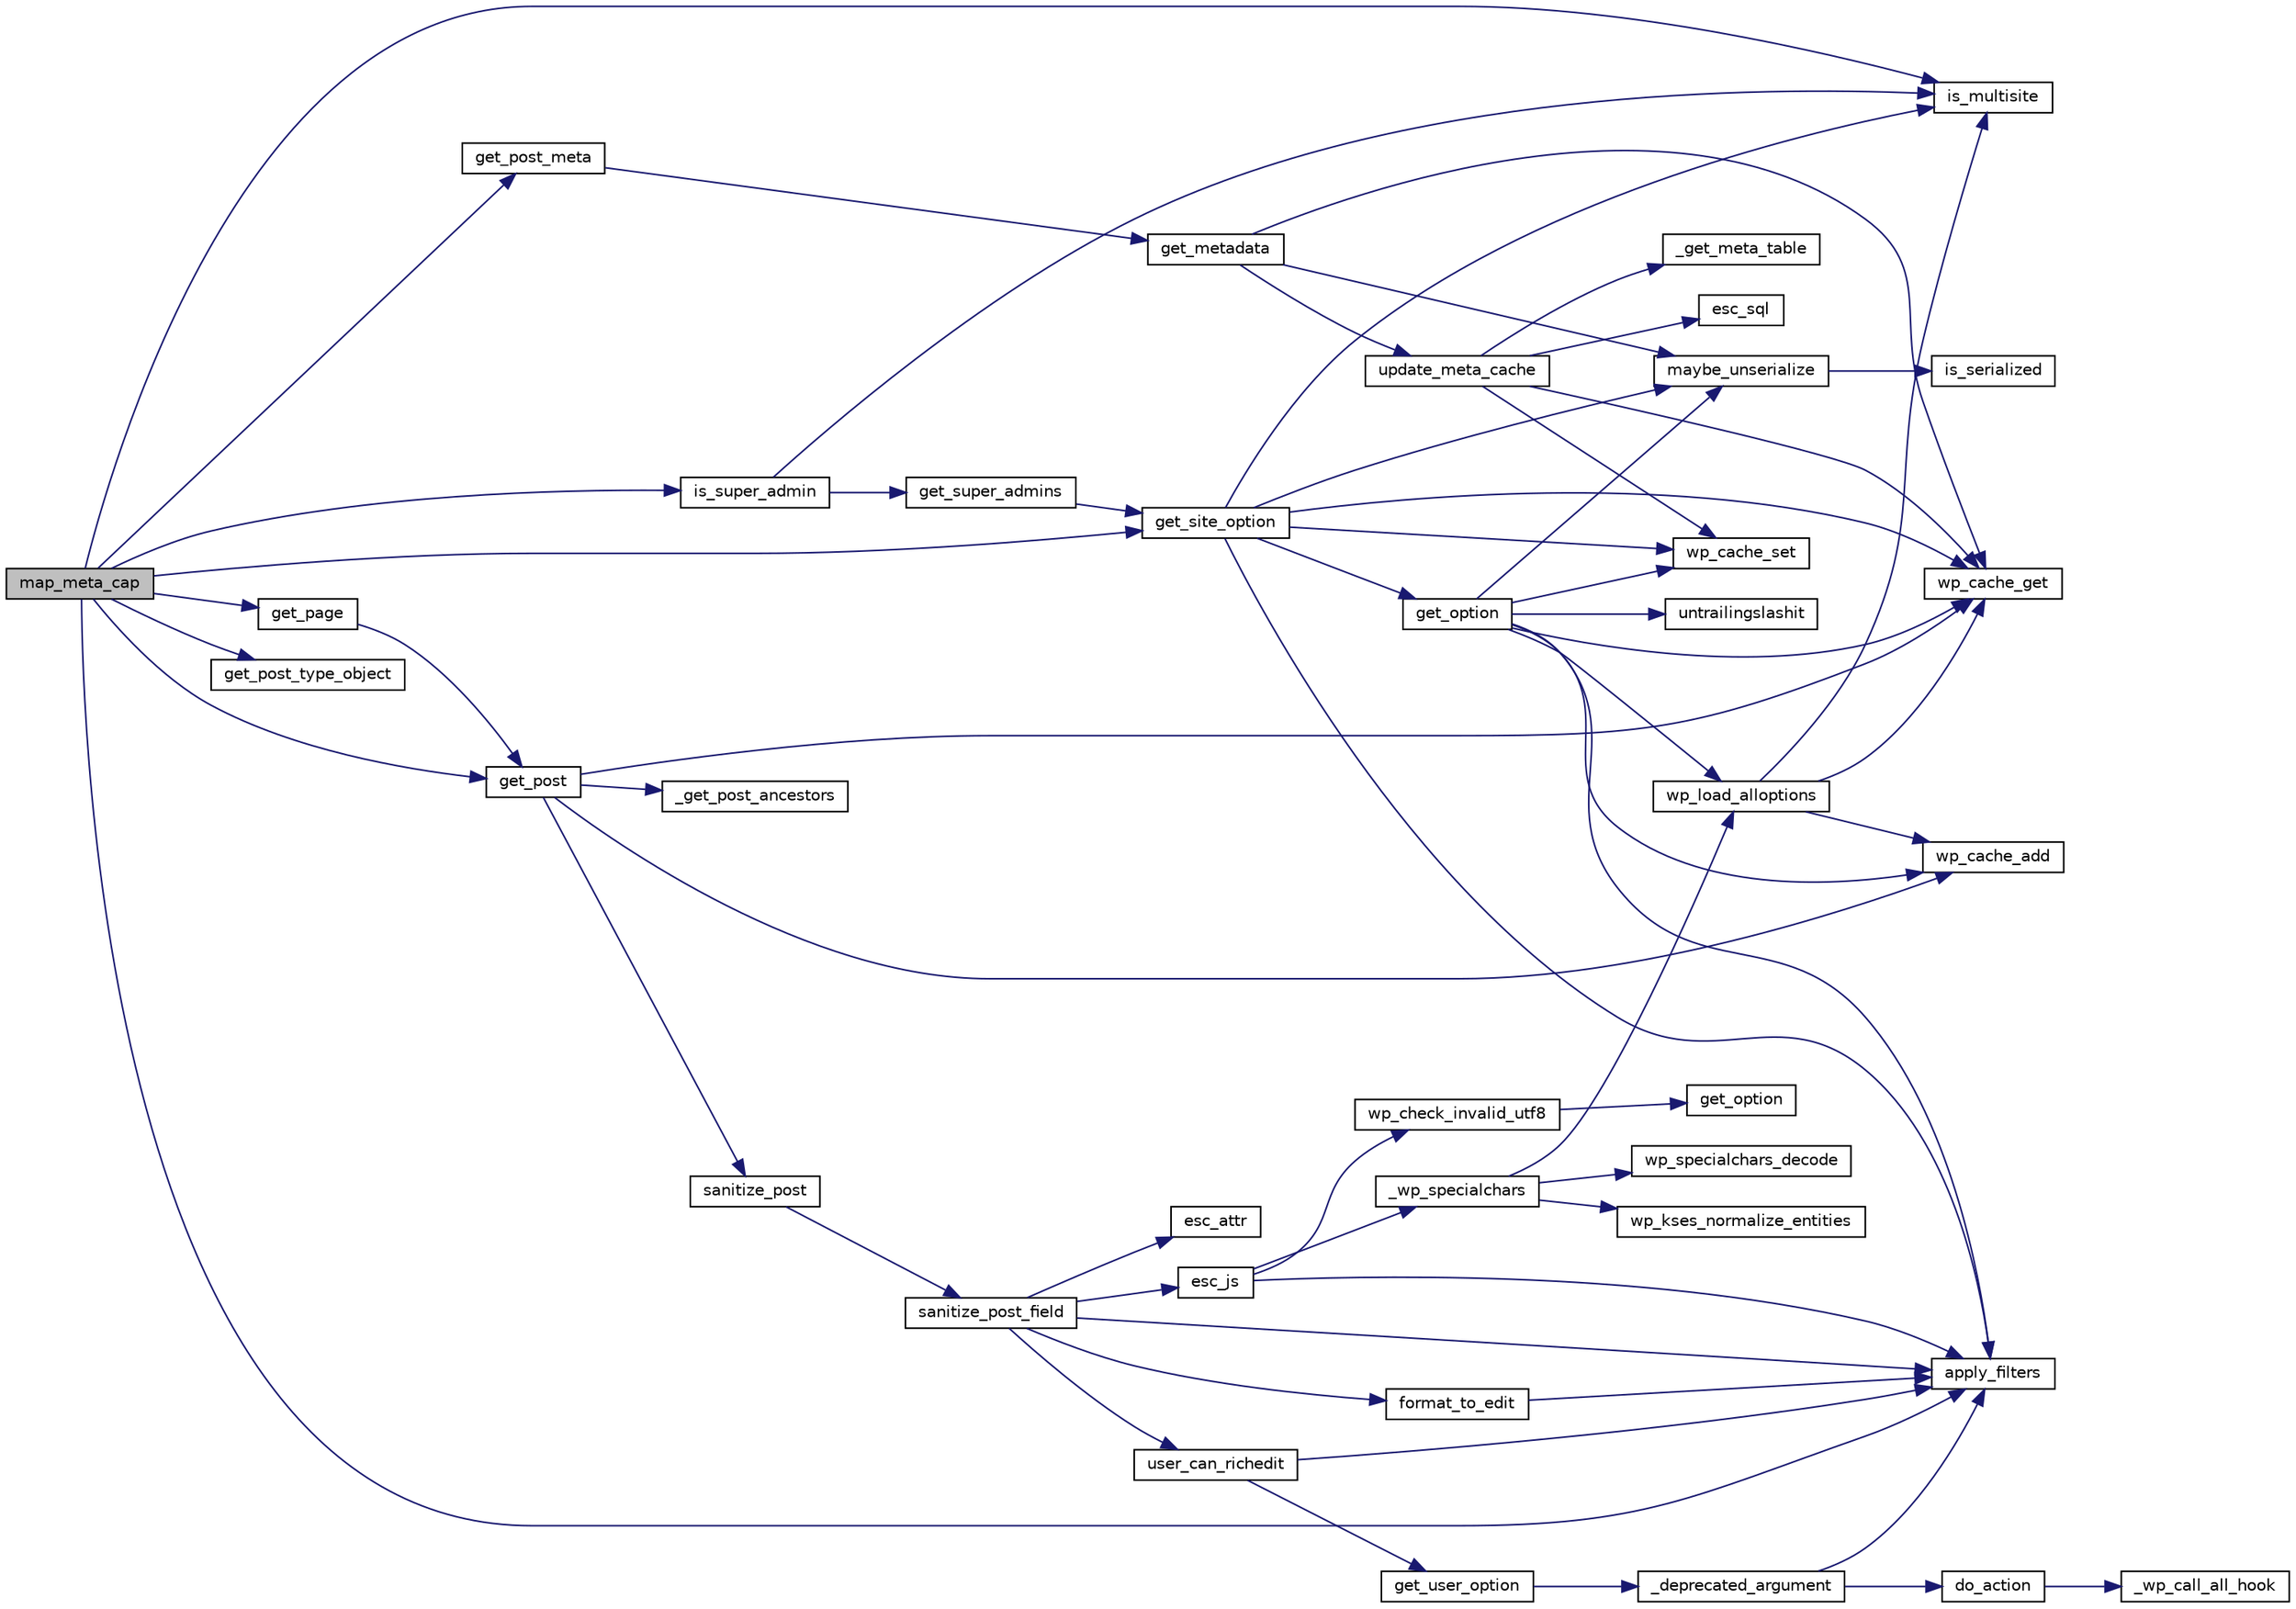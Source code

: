 digraph "map_meta_cap"
{
  edge [fontname="Helvetica",fontsize="10",labelfontname="Helvetica",labelfontsize="10"];
  node [fontname="Helvetica",fontsize="10",shape=record];
  rankdir="LR";
  Node1 [label="map_meta_cap",height=0.2,width=0.4,color="black", fillcolor="grey75", style="filled", fontcolor="black"];
  Node1 -> Node2 [color="midnightblue",fontsize="10",style="solid",fontname="Helvetica"];
  Node2 [label="is_multisite",height=0.2,width=0.4,color="black", fillcolor="white", style="filled",URL="$load_8php.html#a72e5386fcd7a5ce7526d208d0b03a0af"];
  Node1 -> Node3 [color="midnightblue",fontsize="10",style="solid",fontname="Helvetica"];
  Node3 [label="is_super_admin",height=0.2,width=0.4,color="black", fillcolor="white", style="filled",URL="$capabilities_8php.html#a99845439f6f1db111622e0b684512ba7"];
  Node3 -> Node2 [color="midnightblue",fontsize="10",style="solid",fontname="Helvetica"];
  Node3 -> Node4 [color="midnightblue",fontsize="10",style="solid",fontname="Helvetica"];
  Node4 [label="get_super_admins",height=0.2,width=0.4,color="black", fillcolor="white", style="filled",URL="$capabilities_8php.html#a20a8cdbbf2aaa0602380af667f5e6839"];
  Node4 -> Node5 [color="midnightblue",fontsize="10",style="solid",fontname="Helvetica"];
  Node5 [label="get_site_option",height=0.2,width=0.4,color="black", fillcolor="white", style="filled",URL="$wp-includes_2functions_8php.html#a2a460377f0ab22fe938a0937c8fb17fa"];
  Node5 -> Node6 [color="midnightblue",fontsize="10",style="solid",fontname="Helvetica"];
  Node6 [label="apply_filters",height=0.2,width=0.4,color="black", fillcolor="white", style="filled",URL="$load-scripts_8php.html#a54639394aa645a2277ea41f3cbd23247"];
  Node5 -> Node2 [color="midnightblue",fontsize="10",style="solid",fontname="Helvetica"];
  Node5 -> Node7 [color="midnightblue",fontsize="10",style="solid",fontname="Helvetica"];
  Node7 [label="get_option",height=0.2,width=0.4,color="black", fillcolor="white", style="filled",URL="$wp-includes_2functions_8php.html#a2d0e41bee9ffe5bbc8afa3e0b348ed2c"];
  Node7 -> Node6 [color="midnightblue",fontsize="10",style="solid",fontname="Helvetica"];
  Node7 -> Node8 [color="midnightblue",fontsize="10",style="solid",fontname="Helvetica"];
  Node8 [label="wp_cache_get",height=0.2,width=0.4,color="black", fillcolor="white", style="filled",URL="$cache_8php.html#a7c1a31cfb7178c3339cc5b4ebfe817ba"];
  Node7 -> Node9 [color="midnightblue",fontsize="10",style="solid",fontname="Helvetica"];
  Node9 [label="wp_load_alloptions",height=0.2,width=0.4,color="black", fillcolor="white", style="filled",URL="$wp-includes_2functions_8php.html#aeff01ba12b3fd6f81d3235d4f39a0963"];
  Node9 -> Node2 [color="midnightblue",fontsize="10",style="solid",fontname="Helvetica"];
  Node9 -> Node8 [color="midnightblue",fontsize="10",style="solid",fontname="Helvetica"];
  Node9 -> Node10 [color="midnightblue",fontsize="10",style="solid",fontname="Helvetica"];
  Node10 [label="wp_cache_add",height=0.2,width=0.4,color="black", fillcolor="white", style="filled",URL="$cache_8php.html#a76d941b9157259776a90a4d1bd84dbb3"];
  Node7 -> Node10 [color="midnightblue",fontsize="10",style="solid",fontname="Helvetica"];
  Node7 -> Node11 [color="midnightblue",fontsize="10",style="solid",fontname="Helvetica"];
  Node11 [label="wp_cache_set",height=0.2,width=0.4,color="black", fillcolor="white", style="filled",URL="$cache_8php.html#a7a7d3c617e76bc7bc5c00b2088942a38"];
  Node7 -> Node12 [color="midnightblue",fontsize="10",style="solid",fontname="Helvetica"];
  Node12 [label="untrailingslashit",height=0.2,width=0.4,color="black", fillcolor="white", style="filled",URL="$formatting_8php.html#ab99d2b875428a3172f6ea9d4d2e33e72"];
  Node7 -> Node13 [color="midnightblue",fontsize="10",style="solid",fontname="Helvetica"];
  Node13 [label="maybe_unserialize",height=0.2,width=0.4,color="black", fillcolor="white", style="filled",URL="$wp-includes_2functions_8php.html#a3c69a81464e61cfafd41fc129b6df2d4"];
  Node13 -> Node14 [color="midnightblue",fontsize="10",style="solid",fontname="Helvetica"];
  Node14 [label="is_serialized",height=0.2,width=0.4,color="black", fillcolor="white", style="filled",URL="$wp-includes_2functions_8php.html#a37cf51e27d60d78b84d7242090153e40"];
  Node5 -> Node8 [color="midnightblue",fontsize="10",style="solid",fontname="Helvetica"];
  Node5 -> Node13 [color="midnightblue",fontsize="10",style="solid",fontname="Helvetica"];
  Node5 -> Node11 [color="midnightblue",fontsize="10",style="solid",fontname="Helvetica"];
  Node1 -> Node15 [color="midnightblue",fontsize="10",style="solid",fontname="Helvetica"];
  Node15 [label="get_post",height=0.2,width=0.4,color="black", fillcolor="white", style="filled",URL="$wp-includes_2post_8php.html#a688f9976327aa68c7526f0cecba2ae3d"];
  Node15 -> Node16 [color="midnightblue",fontsize="10",style="solid",fontname="Helvetica"];
  Node16 [label="_get_post_ancestors",height=0.2,width=0.4,color="black", fillcolor="white", style="filled",URL="$wp-includes_2post_8php.html#aecf6bb2ec6682ac2aa911a2c4737fcee"];
  Node15 -> Node17 [color="midnightblue",fontsize="10",style="solid",fontname="Helvetica"];
  Node17 [label="sanitize_post",height=0.2,width=0.4,color="black", fillcolor="white", style="filled",URL="$wp-includes_2post_8php.html#a8eebee8e7e751c84f75b5d4da365438c"];
  Node17 -> Node18 [color="midnightblue",fontsize="10",style="solid",fontname="Helvetica"];
  Node18 [label="sanitize_post_field",height=0.2,width=0.4,color="black", fillcolor="white", style="filled",URL="$wp-includes_2post_8php.html#addfb1c1acdc2e6b318105d1ebb537ce8"];
  Node18 -> Node6 [color="midnightblue",fontsize="10",style="solid",fontname="Helvetica"];
  Node18 -> Node19 [color="midnightblue",fontsize="10",style="solid",fontname="Helvetica"];
  Node19 [label="format_to_edit",height=0.2,width=0.4,color="black", fillcolor="white", style="filled",URL="$formatting_8php.html#ab9c822878e20c6d12f6676e419164c10"];
  Node19 -> Node6 [color="midnightblue",fontsize="10",style="solid",fontname="Helvetica"];
  Node18 -> Node20 [color="midnightblue",fontsize="10",style="solid",fontname="Helvetica"];
  Node20 [label="user_can_richedit",height=0.2,width=0.4,color="black", fillcolor="white", style="filled",URL="$general-template_8php.html#abc7e66f079ed375f85bb40888057a3b1"];
  Node20 -> Node21 [color="midnightblue",fontsize="10",style="solid",fontname="Helvetica"];
  Node21 [label="get_user_option",height=0.2,width=0.4,color="black", fillcolor="white", style="filled",URL="$wp-includes_2user_8php.html#ab0ff8aaa836799d2cfa09210fad25ae1"];
  Node21 -> Node22 [color="midnightblue",fontsize="10",style="solid",fontname="Helvetica"];
  Node22 [label="_deprecated_argument",height=0.2,width=0.4,color="black", fillcolor="white", style="filled",URL="$wp-includes_2functions_8php.html#a275458f4feb9c42264630702cb4cd532"];
  Node22 -> Node23 [color="midnightblue",fontsize="10",style="solid",fontname="Helvetica"];
  Node23 [label="do_action",height=0.2,width=0.4,color="black", fillcolor="white", style="filled",URL="$wp-includes_2plugin_8php.html#aed75045b0b4572e55462b37b063a77cc"];
  Node23 -> Node24 [color="midnightblue",fontsize="10",style="solid",fontname="Helvetica"];
  Node24 [label="_wp_call_all_hook",height=0.2,width=0.4,color="black", fillcolor="white", style="filled",URL="$wp-includes_2plugin_8php.html#af891e88ab346a2da31111facfcf6b2cf"];
  Node22 -> Node6 [color="midnightblue",fontsize="10",style="solid",fontname="Helvetica"];
  Node20 -> Node6 [color="midnightblue",fontsize="10",style="solid",fontname="Helvetica"];
  Node18 -> Node25 [color="midnightblue",fontsize="10",style="solid",fontname="Helvetica"];
  Node25 [label="esc_attr",height=0.2,width=0.4,color="black", fillcolor="white", style="filled",URL="$load-scripts_8php.html#a0cf0f358a47f49ebdba78be2ed10a41c"];
  Node18 -> Node26 [color="midnightblue",fontsize="10",style="solid",fontname="Helvetica"];
  Node26 [label="esc_js",height=0.2,width=0.4,color="black", fillcolor="white", style="filled",URL="$formatting_8php.html#a0fe22f477c9eafcf9d3805461f249393"];
  Node26 -> Node27 [color="midnightblue",fontsize="10",style="solid",fontname="Helvetica"];
  Node27 [label="wp_check_invalid_utf8",height=0.2,width=0.4,color="black", fillcolor="white", style="filled",URL="$formatting_8php.html#a745879b47424ac7b0d3b95a1edec8361"];
  Node27 -> Node28 [color="midnightblue",fontsize="10",style="solid",fontname="Helvetica"];
  Node28 [label="get_option",height=0.2,width=0.4,color="black", fillcolor="white", style="filled",URL="$load-scripts_8php.html#aaf1220eff85fdd291725eabf743b2ed3"];
  Node26 -> Node29 [color="midnightblue",fontsize="10",style="solid",fontname="Helvetica"];
  Node29 [label="_wp_specialchars",height=0.2,width=0.4,color="black", fillcolor="white", style="filled",URL="$formatting_8php.html#ab9121c7a11ad101936875a65b233e126"];
  Node29 -> Node9 [color="midnightblue",fontsize="10",style="solid",fontname="Helvetica"];
  Node29 -> Node30 [color="midnightblue",fontsize="10",style="solid",fontname="Helvetica"];
  Node30 [label="wp_specialchars_decode",height=0.2,width=0.4,color="black", fillcolor="white", style="filled",URL="$formatting_8php.html#a4389f130de336d59e890c79b10a60beb"];
  Node29 -> Node31 [color="midnightblue",fontsize="10",style="solid",fontname="Helvetica"];
  Node31 [label="wp_kses_normalize_entities",height=0.2,width=0.4,color="black", fillcolor="white", style="filled",URL="$kses_8php.html#abc0e5ed7e9bad89cc998a35b48653fdb"];
  Node26 -> Node6 [color="midnightblue",fontsize="10",style="solid",fontname="Helvetica"];
  Node15 -> Node10 [color="midnightblue",fontsize="10",style="solid",fontname="Helvetica"];
  Node15 -> Node8 [color="midnightblue",fontsize="10",style="solid",fontname="Helvetica"];
  Node1 -> Node32 [color="midnightblue",fontsize="10",style="solid",fontname="Helvetica"];
  Node32 [label="get_post_type_object",height=0.2,width=0.4,color="black", fillcolor="white", style="filled",URL="$wp-includes_2post_8php.html#a61c47864d25a054d86d7977ed6bc6bed"];
  Node1 -> Node33 [color="midnightblue",fontsize="10",style="solid",fontname="Helvetica"];
  Node33 [label="get_post_meta",height=0.2,width=0.4,color="black", fillcolor="white", style="filled",URL="$wp-includes_2post_8php.html#a2897d1b253500c607ae0b840b0f43fd2"];
  Node33 -> Node34 [color="midnightblue",fontsize="10",style="solid",fontname="Helvetica"];
  Node34 [label="get_metadata",height=0.2,width=0.4,color="black", fillcolor="white", style="filled",URL="$meta_8php.html#a8f95de67adbb57e8cbc1fe5aec4f2aa9"];
  Node34 -> Node8 [color="midnightblue",fontsize="10",style="solid",fontname="Helvetica"];
  Node34 -> Node35 [color="midnightblue",fontsize="10",style="solid",fontname="Helvetica"];
  Node35 [label="update_meta_cache",height=0.2,width=0.4,color="black", fillcolor="white", style="filled",URL="$meta_8php.html#af4009901e9f698dec1ade79ab5f61acf"];
  Node35 -> Node36 [color="midnightblue",fontsize="10",style="solid",fontname="Helvetica"];
  Node36 [label="_get_meta_table",height=0.2,width=0.4,color="black", fillcolor="white", style="filled",URL="$meta_8php.html#a5611631808dc5835340f9c8f309743f6"];
  Node35 -> Node37 [color="midnightblue",fontsize="10",style="solid",fontname="Helvetica"];
  Node37 [label="esc_sql",height=0.2,width=0.4,color="black", fillcolor="white", style="filled",URL="$formatting_8php.html#a7b6b1e51878b10f8d552783dba4042b4"];
  Node35 -> Node8 [color="midnightblue",fontsize="10",style="solid",fontname="Helvetica"];
  Node35 -> Node11 [color="midnightblue",fontsize="10",style="solid",fontname="Helvetica"];
  Node34 -> Node13 [color="midnightblue",fontsize="10",style="solid",fontname="Helvetica"];
  Node1 -> Node38 [color="midnightblue",fontsize="10",style="solid",fontname="Helvetica"];
  Node38 [label="get_page",height=0.2,width=0.4,color="black", fillcolor="white", style="filled",URL="$wp-includes_2post_8php.html#a5d04316cf322794fb32f370273be9402"];
  Node38 -> Node15 [color="midnightblue",fontsize="10",style="solid",fontname="Helvetica"];
  Node1 -> Node5 [color="midnightblue",fontsize="10",style="solid",fontname="Helvetica"];
  Node1 -> Node6 [color="midnightblue",fontsize="10",style="solid",fontname="Helvetica"];
}
